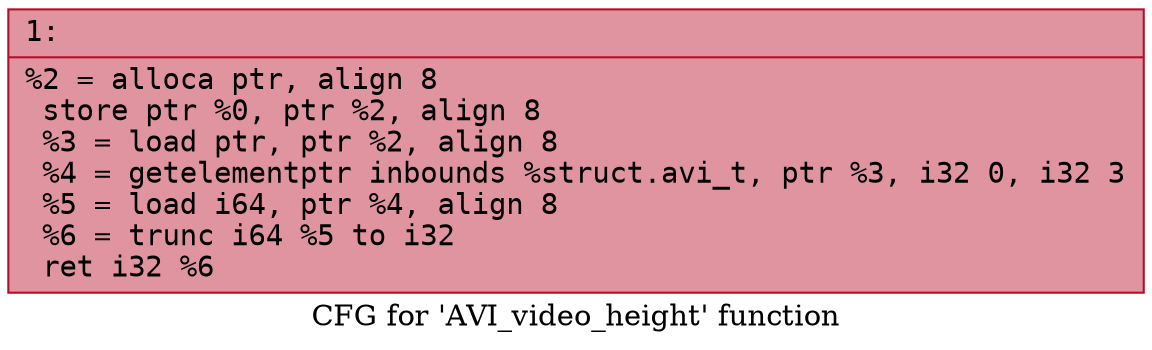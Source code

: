 digraph "CFG for 'AVI_video_height' function" {
	label="CFG for 'AVI_video_height' function";

	Node0x6000005a8190 [shape=record,color="#b70d28ff", style=filled, fillcolor="#b70d2870" fontname="Courier",label="{1:\l|  %2 = alloca ptr, align 8\l  store ptr %0, ptr %2, align 8\l  %3 = load ptr, ptr %2, align 8\l  %4 = getelementptr inbounds %struct.avi_t, ptr %3, i32 0, i32 3\l  %5 = load i64, ptr %4, align 8\l  %6 = trunc i64 %5 to i32\l  ret i32 %6\l}"];
}

